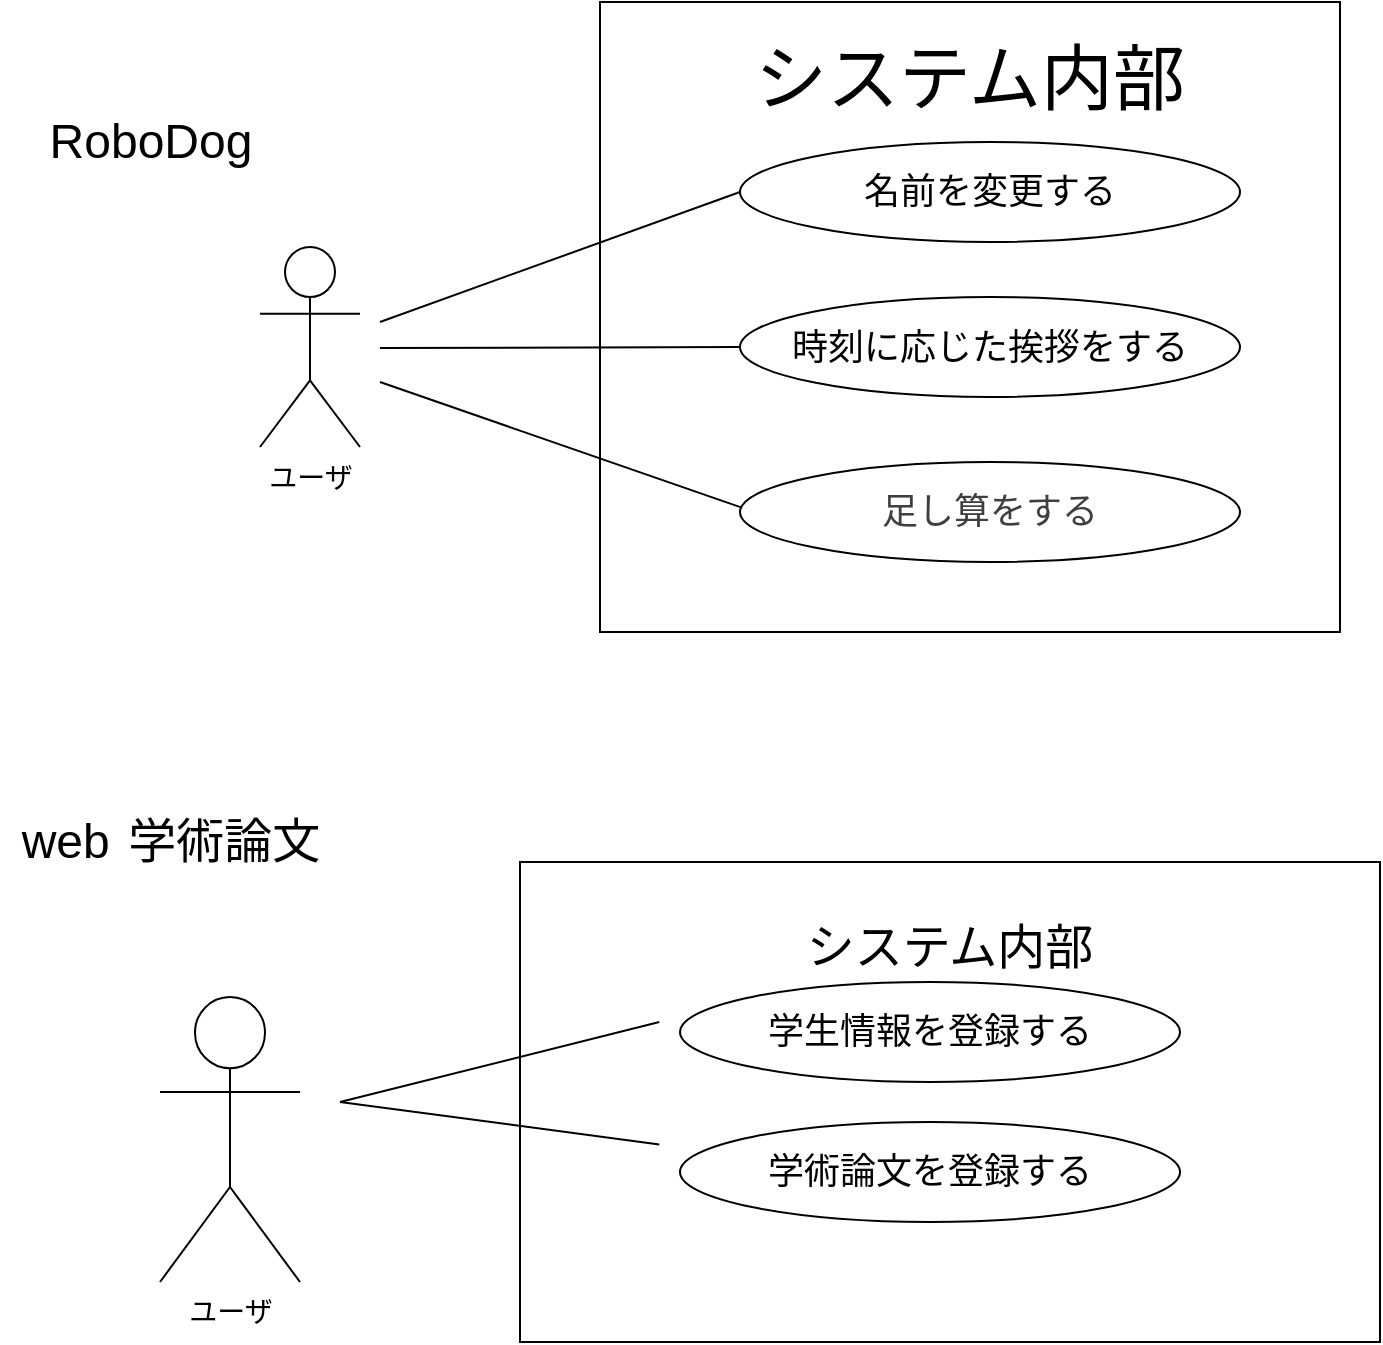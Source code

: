 <mxfile>
    <diagram id="q9QwUgoQBEboPoetcFe4" name="ページ1">
        <mxGraphModel dx="646" dy="1588" grid="1" gridSize="10" guides="1" tooltips="1" connect="1" arrows="1" fold="1" page="1" pageScale="1" pageWidth="827" pageHeight="1169" math="0" shadow="0">
            <root>
                <mxCell id="0"/>
                <mxCell id="1" parent="0"/>
                <mxCell id="2" value="&lt;span style=&quot;font-size: 24px;&quot;&gt;RoboDog&lt;/span&gt;" style="text;html=1;align=center;verticalAlign=middle;resizable=0;points=[];autosize=1;strokeColor=none;fillColor=none;" parent="1" vertex="1">
                    <mxGeometry x="55" y="30" width="120" height="40" as="geometry"/>
                </mxCell>
                <mxCell id="4" value="&lt;font style=&quot;font-size: 14px;&quot;&gt;ユーザ&lt;/font&gt;" style="shape=umlActor;verticalLabelPosition=bottom;verticalAlign=top;html=1;" parent="1" vertex="1">
                    <mxGeometry x="170" y="102.5" width="50" height="100" as="geometry"/>
                </mxCell>
                <mxCell id="5" value="&lt;font style=&quot;font-size: 36px;&quot;&gt;システム内部&lt;/font&gt;&lt;div&gt;&lt;span style=&quot;font-size: 24px;&quot;&gt;&lt;br&gt;&lt;/span&gt;&lt;/div&gt;&lt;div&gt;&lt;span style=&quot;font-size: 24px;&quot;&gt;&lt;br&gt;&lt;/span&gt;&lt;/div&gt;&lt;div&gt;&lt;span style=&quot;font-size: 24px;&quot;&gt;&lt;br&gt;&lt;/span&gt;&lt;div&gt;&lt;font size=&quot;3&quot; style=&quot;&quot;&gt;&lt;br&gt;&lt;/font&gt;&lt;/div&gt;&lt;div&gt;&lt;font size=&quot;3&quot; style=&quot;&quot;&gt;&lt;br&gt;&lt;/font&gt;&lt;/div&gt;&lt;div&gt;&lt;font style=&quot;font-size: 24px;&quot;&gt;&lt;br&gt;&lt;/font&gt;&lt;/div&gt;&lt;div&gt;&lt;font style=&quot;font-size: 24px;&quot;&gt;&lt;br&gt;&lt;/font&gt;&lt;/div&gt;&lt;div&gt;&lt;font style=&quot;font-size: 24px;&quot;&gt;&lt;br&gt;&lt;/font&gt;&lt;/div&gt;&lt;div&gt;&lt;font style=&quot;font-size: 24px;&quot;&gt;&lt;br&gt;&lt;/font&gt;&lt;/div&gt;&lt;/div&gt;" style="rounded=0;whiteSpace=wrap;html=1;" parent="1" vertex="1">
                    <mxGeometry x="340" y="-20" width="370" height="315" as="geometry"/>
                </mxCell>
                <mxCell id="6" value="" style="endArrow=none;html=1;entryX=0.005;entryY=0.459;entryDx=0;entryDy=0;entryPerimeter=0;" parent="1" target="9" edge="1">
                    <mxGeometry width="50" height="50" relative="1" as="geometry">
                        <mxPoint x="230" y="170" as="sourcePoint"/>
                        <mxPoint x="399.94" y="210.97" as="targetPoint"/>
                    </mxGeometry>
                </mxCell>
                <mxCell id="7" value="" style="endArrow=none;html=1;entryX=0;entryY=0.5;entryDx=0;entryDy=0;" parent="1" target="19" edge="1">
                    <mxGeometry width="50" height="50" relative="1" as="geometry">
                        <mxPoint x="230" y="140" as="sourcePoint"/>
                        <mxPoint x="330" y="120" as="targetPoint"/>
                    </mxGeometry>
                </mxCell>
                <mxCell id="8" value="&lt;span style=&quot;font-size: 18px;&quot;&gt;時刻に応じた挨拶をする&lt;/span&gt;" style="ellipse;whiteSpace=wrap;html=1;" parent="1" vertex="1">
                    <mxGeometry x="410" y="127.5" width="250" height="50" as="geometry"/>
                </mxCell>
                <mxCell id="9" value="&lt;span style=&quot;color: rgb(63, 63, 63); font-size: 18px; background-color: transparent;&quot;&gt;足し算をする&lt;/span&gt;" style="ellipse;whiteSpace=wrap;html=1;" parent="1" vertex="1">
                    <mxGeometry x="410" y="210" width="250" height="50" as="geometry"/>
                </mxCell>
                <mxCell id="12" value="&lt;font style=&quot;font-size: 24px;&quot;&gt;web&lt;span style=&quot;white-space: pre;&quot;&gt;&#x9;&lt;/span&gt;学術論文&lt;/font&gt;" style="text;html=1;align=center;verticalAlign=middle;resizable=0;points=[];autosize=1;strokeColor=none;fillColor=none;" parent="1" vertex="1">
                    <mxGeometry x="40" y="380" width="170" height="40" as="geometry"/>
                </mxCell>
                <mxCell id="13" value="&lt;font style=&quot;font-size: 14px;&quot;&gt;ユーザ&lt;/font&gt;" style="shape=umlActor;verticalLabelPosition=bottom;verticalAlign=top;html=1;" parent="1" vertex="1">
                    <mxGeometry x="120" y="477.5" width="70" height="142.5" as="geometry"/>
                </mxCell>
                <mxCell id="14" value="&lt;font style=&quot;font-size: 24px;&quot;&gt;システム内部&lt;/font&gt;&lt;div&gt;&lt;font size=&quot;3&quot; style=&quot;&quot;&gt;&lt;br&gt;&lt;/font&gt;&lt;/div&gt;&lt;div&gt;&lt;font size=&quot;3&quot; style=&quot;&quot;&gt;&lt;br&gt;&lt;/font&gt;&lt;/div&gt;&lt;div&gt;&lt;font style=&quot;font-size: 24px;&quot;&gt;&lt;br&gt;&lt;/font&gt;&lt;/div&gt;&lt;div&gt;&lt;font style=&quot;font-size: 24px;&quot;&gt;&lt;br&gt;&lt;/font&gt;&lt;/div&gt;&lt;div&gt;&lt;font style=&quot;font-size: 24px;&quot;&gt;&lt;br&gt;&lt;/font&gt;&lt;/div&gt;&lt;div&gt;&lt;font style=&quot;font-size: 24px;&quot;&gt;&lt;br&gt;&lt;/font&gt;&lt;/div&gt;" style="rounded=0;whiteSpace=wrap;html=1;" parent="1" vertex="1">
                    <mxGeometry x="300" y="410" width="430" height="240" as="geometry"/>
                </mxCell>
                <mxCell id="15" value="" style="endArrow=none;html=1;entryX=0.162;entryY=0.638;entryDx=0;entryDy=0;entryPerimeter=0;" parent="1" edge="1">
                    <mxGeometry width="50" height="50" relative="1" as="geometry">
                        <mxPoint x="210" y="530" as="sourcePoint"/>
                        <mxPoint x="369.66" y="551.2" as="targetPoint"/>
                    </mxGeometry>
                </mxCell>
                <mxCell id="16" value="" style="endArrow=none;html=1;entryX=0.162;entryY=0.383;entryDx=0;entryDy=0;entryPerimeter=0;" parent="1" edge="1">
                    <mxGeometry width="50" height="50" relative="1" as="geometry">
                        <mxPoint x="210" y="530" as="sourcePoint"/>
                        <mxPoint x="369.66" y="490.0" as="targetPoint"/>
                    </mxGeometry>
                </mxCell>
                <mxCell id="17" value="&lt;font style=&quot;font-size: 18px;&quot;&gt;学生情報を登録する&lt;/font&gt;" style="ellipse;whiteSpace=wrap;html=1;" parent="1" vertex="1">
                    <mxGeometry x="380" y="470" width="250" height="50" as="geometry"/>
                </mxCell>
                <mxCell id="18" value="&lt;font style=&quot;font-size: 18px;&quot;&gt;学術論文を登録する&lt;/font&gt;" style="ellipse;whiteSpace=wrap;html=1;" parent="1" vertex="1">
                    <mxGeometry x="380" y="540" width="250" height="50" as="geometry"/>
                </mxCell>
                <mxCell id="19" value="&lt;span style=&quot;font-size: 18px;&quot;&gt;名前を変更する&lt;/span&gt;" style="ellipse;whiteSpace=wrap;html=1;" parent="1" vertex="1">
                    <mxGeometry x="410" y="50" width="250" height="50" as="geometry"/>
                </mxCell>
                <mxCell id="20" value="" style="endArrow=none;html=1;entryX=0;entryY=0.5;entryDx=0;entryDy=0;" parent="1" target="8" edge="1">
                    <mxGeometry width="50" height="50" relative="1" as="geometry">
                        <mxPoint x="230" y="153" as="sourcePoint"/>
                        <mxPoint x="402" y="147.6" as="targetPoint"/>
                    </mxGeometry>
                </mxCell>
            </root>
        </mxGraphModel>
    </diagram>
</mxfile>